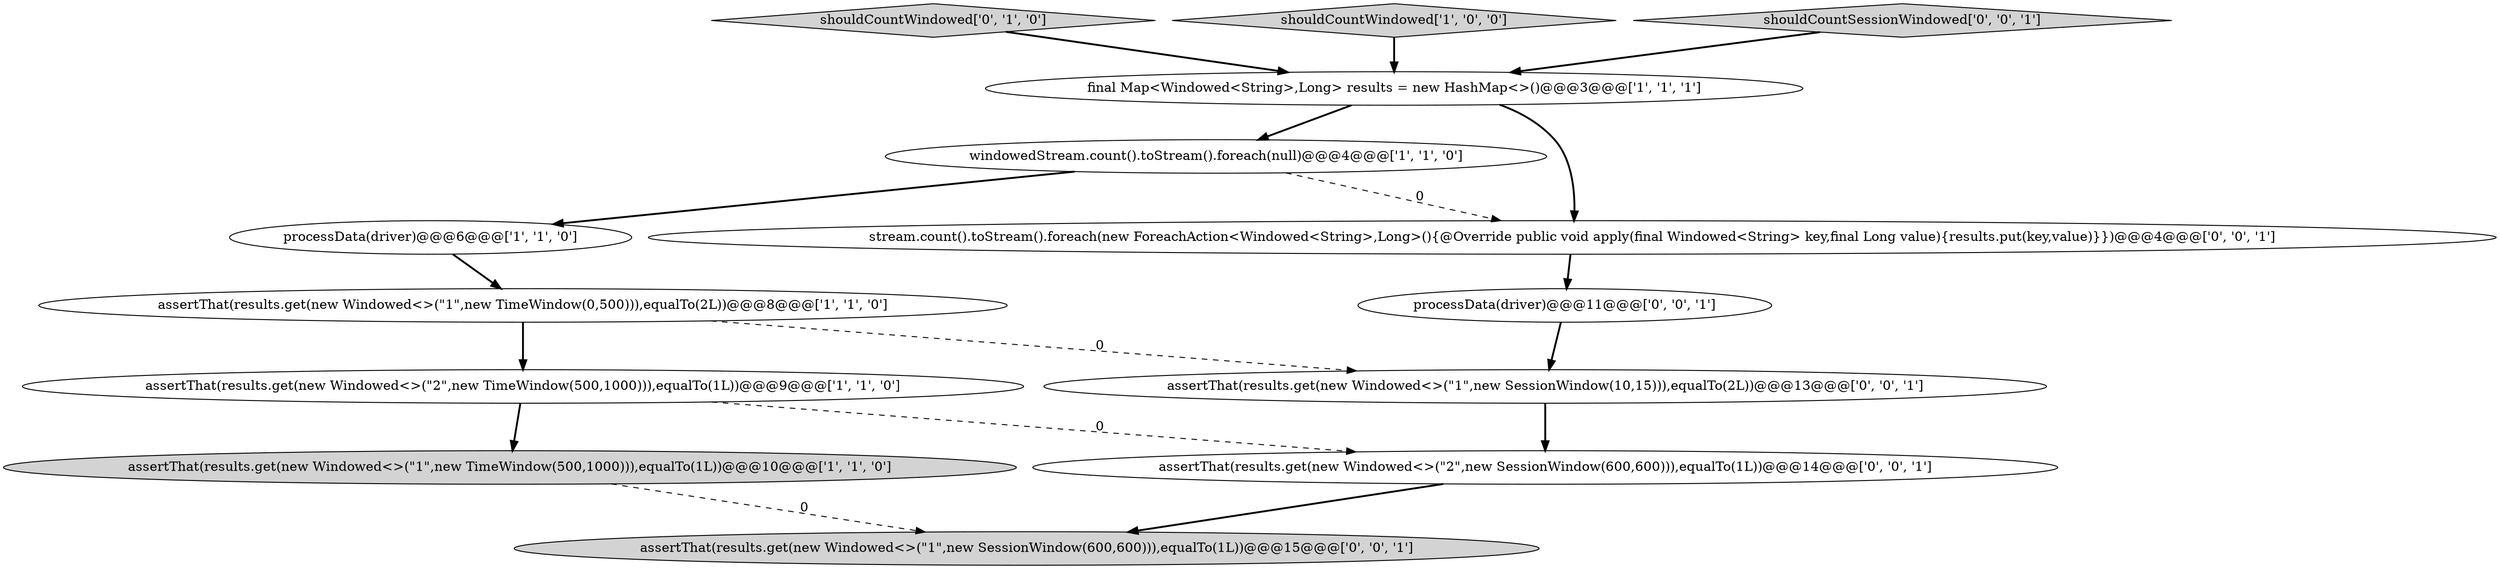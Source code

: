 digraph {
1 [style = filled, label = "processData(driver)@@@6@@@['1', '1', '0']", fillcolor = white, shape = ellipse image = "AAA0AAABBB1BBB"];
3 [style = filled, label = "assertThat(results.get(new Windowed<>(\"2\",new TimeWindow(500,1000))),equalTo(1L))@@@9@@@['1', '1', '0']", fillcolor = white, shape = ellipse image = "AAA0AAABBB1BBB"];
7 [style = filled, label = "shouldCountWindowed['0', '1', '0']", fillcolor = lightgray, shape = diamond image = "AAA0AAABBB2BBB"];
6 [style = filled, label = "assertThat(results.get(new Windowed<>(\"1\",new TimeWindow(0,500))),equalTo(2L))@@@8@@@['1', '1', '0']", fillcolor = white, shape = ellipse image = "AAA0AAABBB1BBB"];
10 [style = filled, label = "assertThat(results.get(new Windowed<>(\"2\",new SessionWindow(600,600))),equalTo(1L))@@@14@@@['0', '0', '1']", fillcolor = white, shape = ellipse image = "AAA0AAABBB3BBB"];
9 [style = filled, label = "processData(driver)@@@11@@@['0', '0', '1']", fillcolor = white, shape = ellipse image = "AAA0AAABBB3BBB"];
4 [style = filled, label = "windowedStream.count().toStream().foreach(null)@@@4@@@['1', '1', '0']", fillcolor = white, shape = ellipse image = "AAA0AAABBB1BBB"];
5 [style = filled, label = "final Map<Windowed<String>,Long> results = new HashMap<>()@@@3@@@['1', '1', '1']", fillcolor = white, shape = ellipse image = "AAA0AAABBB1BBB"];
12 [style = filled, label = "assertThat(results.get(new Windowed<>(\"1\",new SessionWindow(600,600))),equalTo(1L))@@@15@@@['0', '0', '1']", fillcolor = lightgray, shape = ellipse image = "AAA0AAABBB3BBB"];
13 [style = filled, label = "assertThat(results.get(new Windowed<>(\"1\",new SessionWindow(10,15))),equalTo(2L))@@@13@@@['0', '0', '1']", fillcolor = white, shape = ellipse image = "AAA0AAABBB3BBB"];
2 [style = filled, label = "shouldCountWindowed['1', '0', '0']", fillcolor = lightgray, shape = diamond image = "AAA0AAABBB1BBB"];
11 [style = filled, label = "shouldCountSessionWindowed['0', '0', '1']", fillcolor = lightgray, shape = diamond image = "AAA0AAABBB3BBB"];
8 [style = filled, label = "stream.count().toStream().foreach(new ForeachAction<Windowed<String>,Long>(){@Override public void apply(final Windowed<String> key,final Long value){results.put(key,value)}})@@@4@@@['0', '0', '1']", fillcolor = white, shape = ellipse image = "AAA0AAABBB3BBB"];
0 [style = filled, label = "assertThat(results.get(new Windowed<>(\"1\",new TimeWindow(500,1000))),equalTo(1L))@@@10@@@['1', '1', '0']", fillcolor = lightgray, shape = ellipse image = "AAA0AAABBB1BBB"];
7->5 [style = bold, label=""];
9->13 [style = bold, label=""];
6->13 [style = dashed, label="0"];
13->10 [style = bold, label=""];
5->8 [style = bold, label=""];
8->9 [style = bold, label=""];
11->5 [style = bold, label=""];
3->0 [style = bold, label=""];
3->10 [style = dashed, label="0"];
1->6 [style = bold, label=""];
6->3 [style = bold, label=""];
5->4 [style = bold, label=""];
4->1 [style = bold, label=""];
4->8 [style = dashed, label="0"];
2->5 [style = bold, label=""];
10->12 [style = bold, label=""];
0->12 [style = dashed, label="0"];
}
